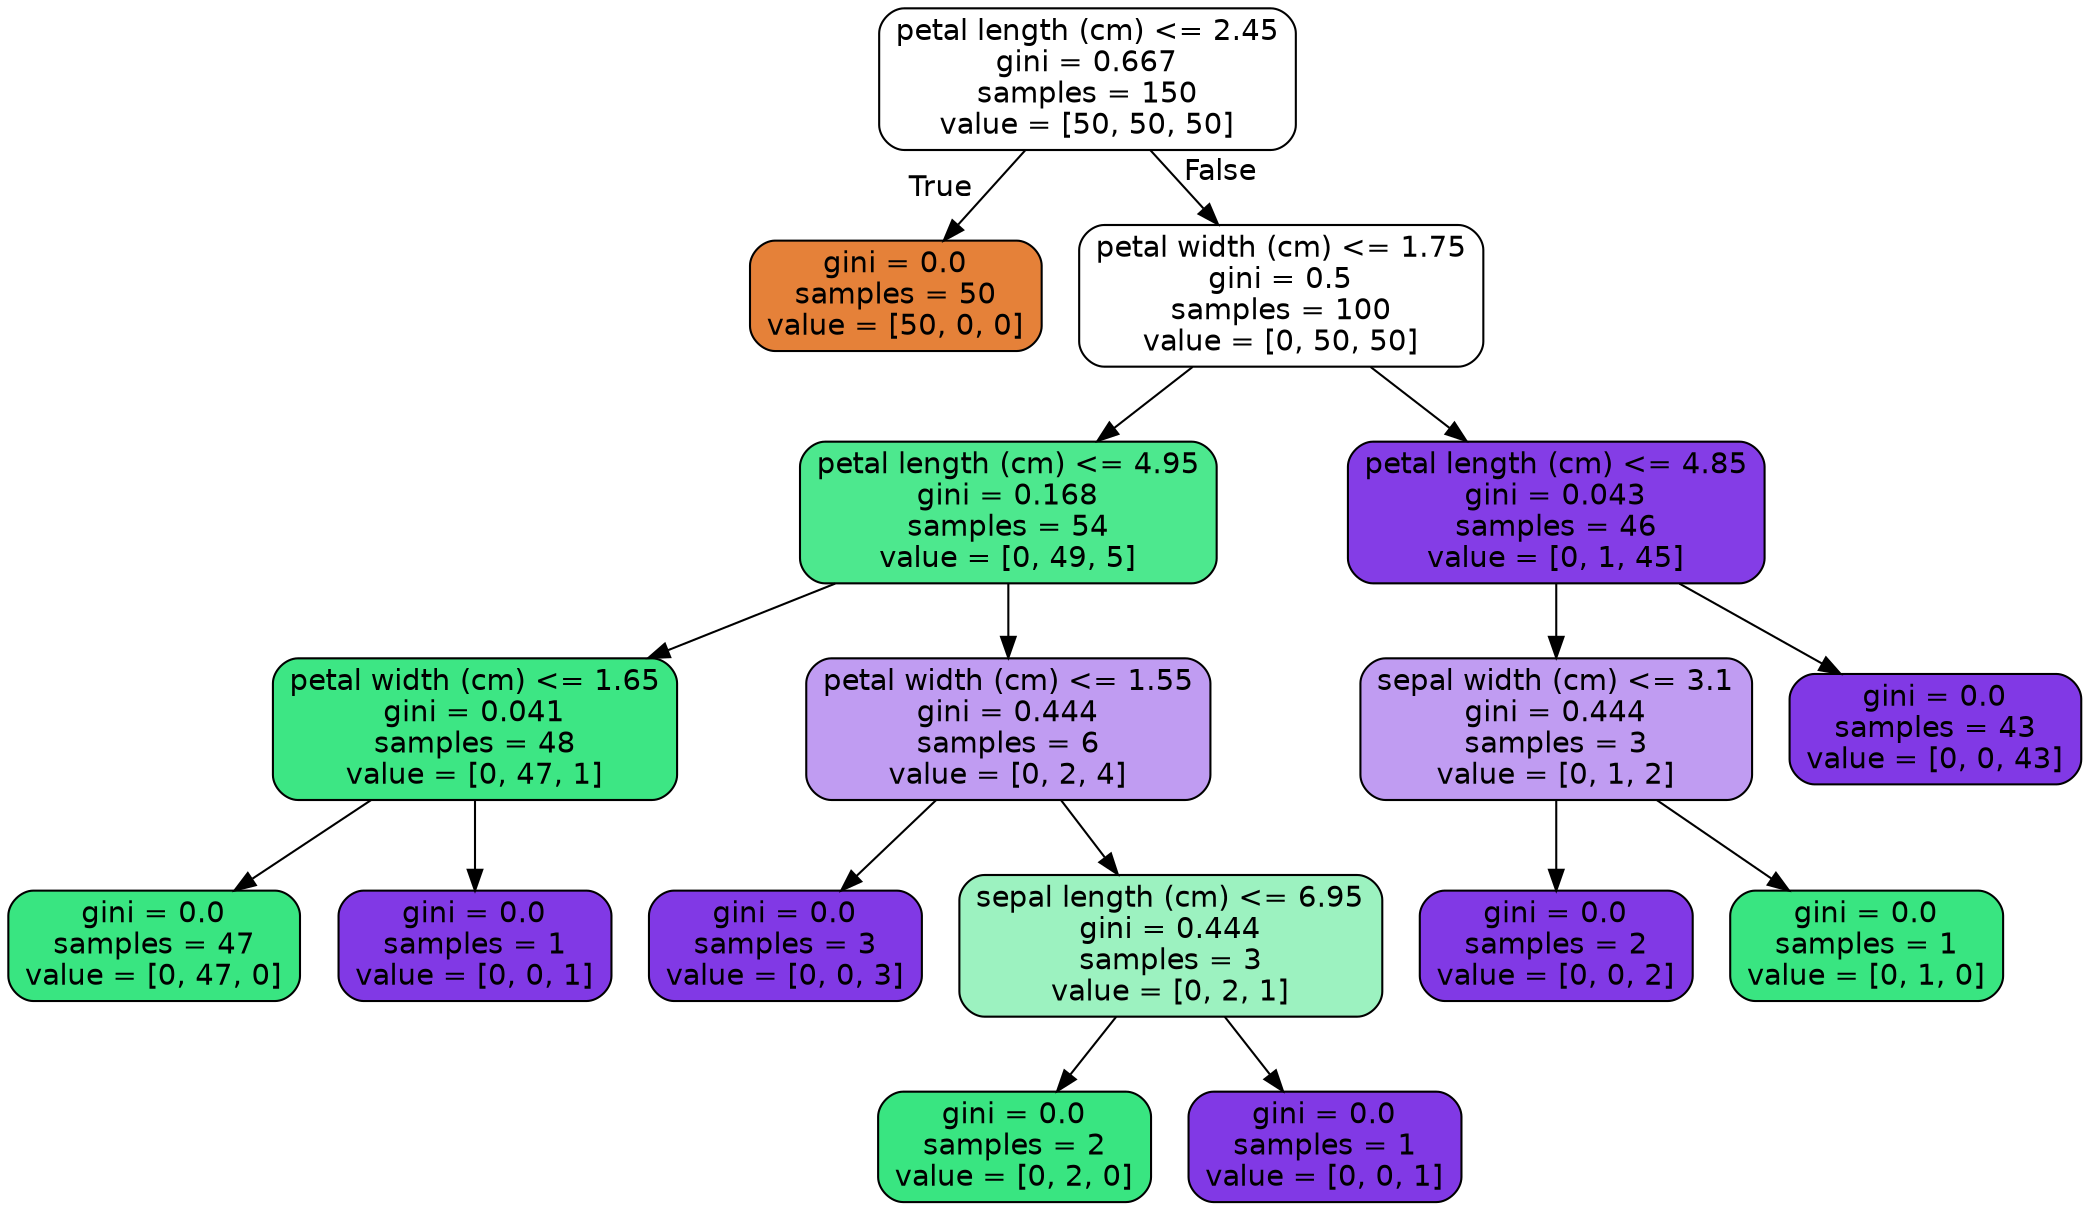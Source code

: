 digraph Tree {
node [shape=box, style="filled, rounded", color="black", fontname="helvetica"] ;
edge [fontname="helvetica"] ;
0 [label="petal length (cm) <= 2.45\ngini = 0.667\nsamples = 150\nvalue = [50, 50, 50]", fillcolor="#ffffff"] ;
1 [label="gini = 0.0\nsamples = 50\nvalue = [50, 0, 0]", fillcolor="#e58139"] ;
0 -> 1 [labeldistance=2.5, labelangle=45, headlabel="True"] ;
2 [label="petal width (cm) <= 1.75\ngini = 0.5\nsamples = 100\nvalue = [0, 50, 50]", fillcolor="#ffffff"] ;
0 -> 2 [labeldistance=2.5, labelangle=-45, headlabel="False"] ;
3 [label="petal length (cm) <= 4.95\ngini = 0.168\nsamples = 54\nvalue = [0, 49, 5]", fillcolor="#4de88e"] ;
2 -> 3 ;
4 [label="petal width (cm) <= 1.65\ngini = 0.041\nsamples = 48\nvalue = [0, 47, 1]", fillcolor="#3de684"] ;
3 -> 4 ;
5 [label="gini = 0.0\nsamples = 47\nvalue = [0, 47, 0]", fillcolor="#39e581"] ;
4 -> 5 ;
6 [label="gini = 0.0\nsamples = 1\nvalue = [0, 0, 1]", fillcolor="#8139e5"] ;
4 -> 6 ;
7 [label="petal width (cm) <= 1.55\ngini = 0.444\nsamples = 6\nvalue = [0, 2, 4]", fillcolor="#c09cf2"] ;
3 -> 7 ;
8 [label="gini = 0.0\nsamples = 3\nvalue = [0, 0, 3]", fillcolor="#8139e5"] ;
7 -> 8 ;
9 [label="sepal length (cm) <= 6.95\ngini = 0.444\nsamples = 3\nvalue = [0, 2, 1]", fillcolor="#9cf2c0"] ;
7 -> 9 ;
10 [label="gini = 0.0\nsamples = 2\nvalue = [0, 2, 0]", fillcolor="#39e581"] ;
9 -> 10 ;
11 [label="gini = 0.0\nsamples = 1\nvalue = [0, 0, 1]", fillcolor="#8139e5"] ;
9 -> 11 ;
12 [label="petal length (cm) <= 4.85\ngini = 0.043\nsamples = 46\nvalue = [0, 1, 45]", fillcolor="#843de6"] ;
2 -> 12 ;
13 [label="sepal width (cm) <= 3.1\ngini = 0.444\nsamples = 3\nvalue = [0, 1, 2]", fillcolor="#c09cf2"] ;
12 -> 13 ;
14 [label="gini = 0.0\nsamples = 2\nvalue = [0, 0, 2]", fillcolor="#8139e5"] ;
13 -> 14 ;
15 [label="gini = 0.0\nsamples = 1\nvalue = [0, 1, 0]", fillcolor="#39e581"] ;
13 -> 15 ;
16 [label="gini = 0.0\nsamples = 43\nvalue = [0, 0, 43]", fillcolor="#8139e5"] ;
12 -> 16 ;
}
